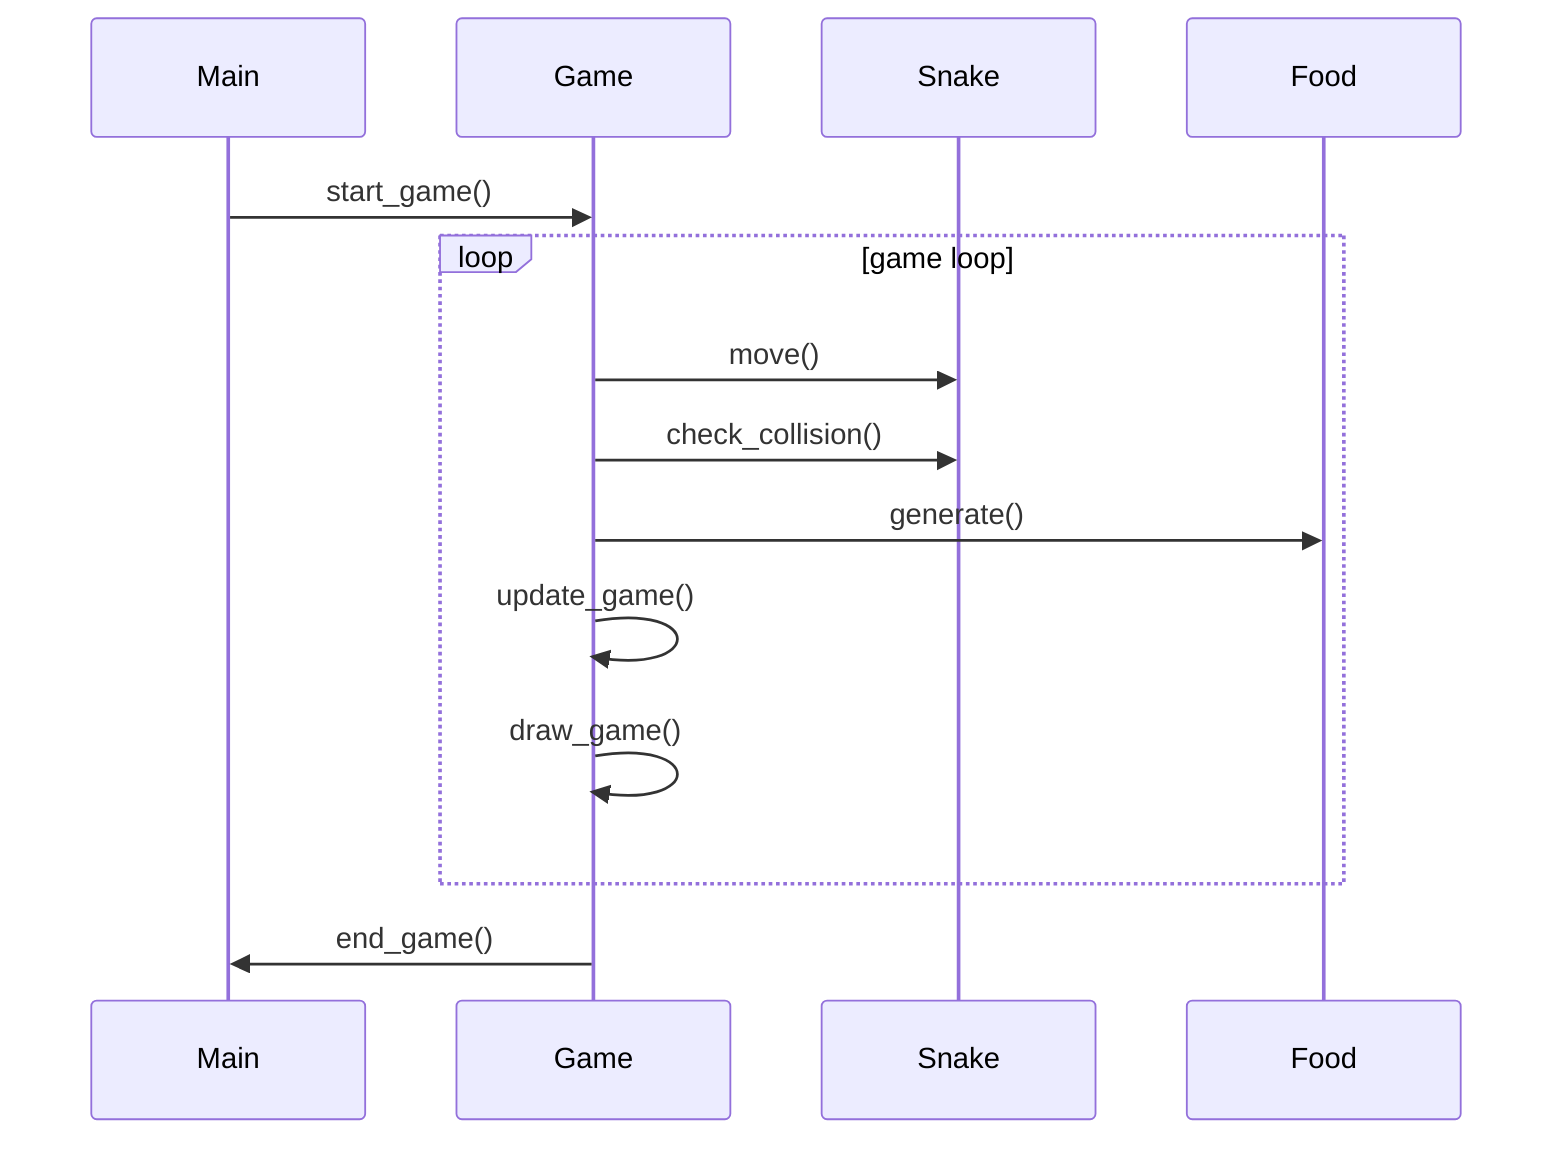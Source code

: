sequenceDiagram
    participant M as Main
    participant G as Game
    participant S as Snake
    participant F as Food
    M->>G: start_game()
    loop game loop
        G->>S: move()
        G->>S: check_collision()
        G->>F: generate()
        G->>G: update_game()
        G->>G: draw_game()
    end
    G->>M: end_game()